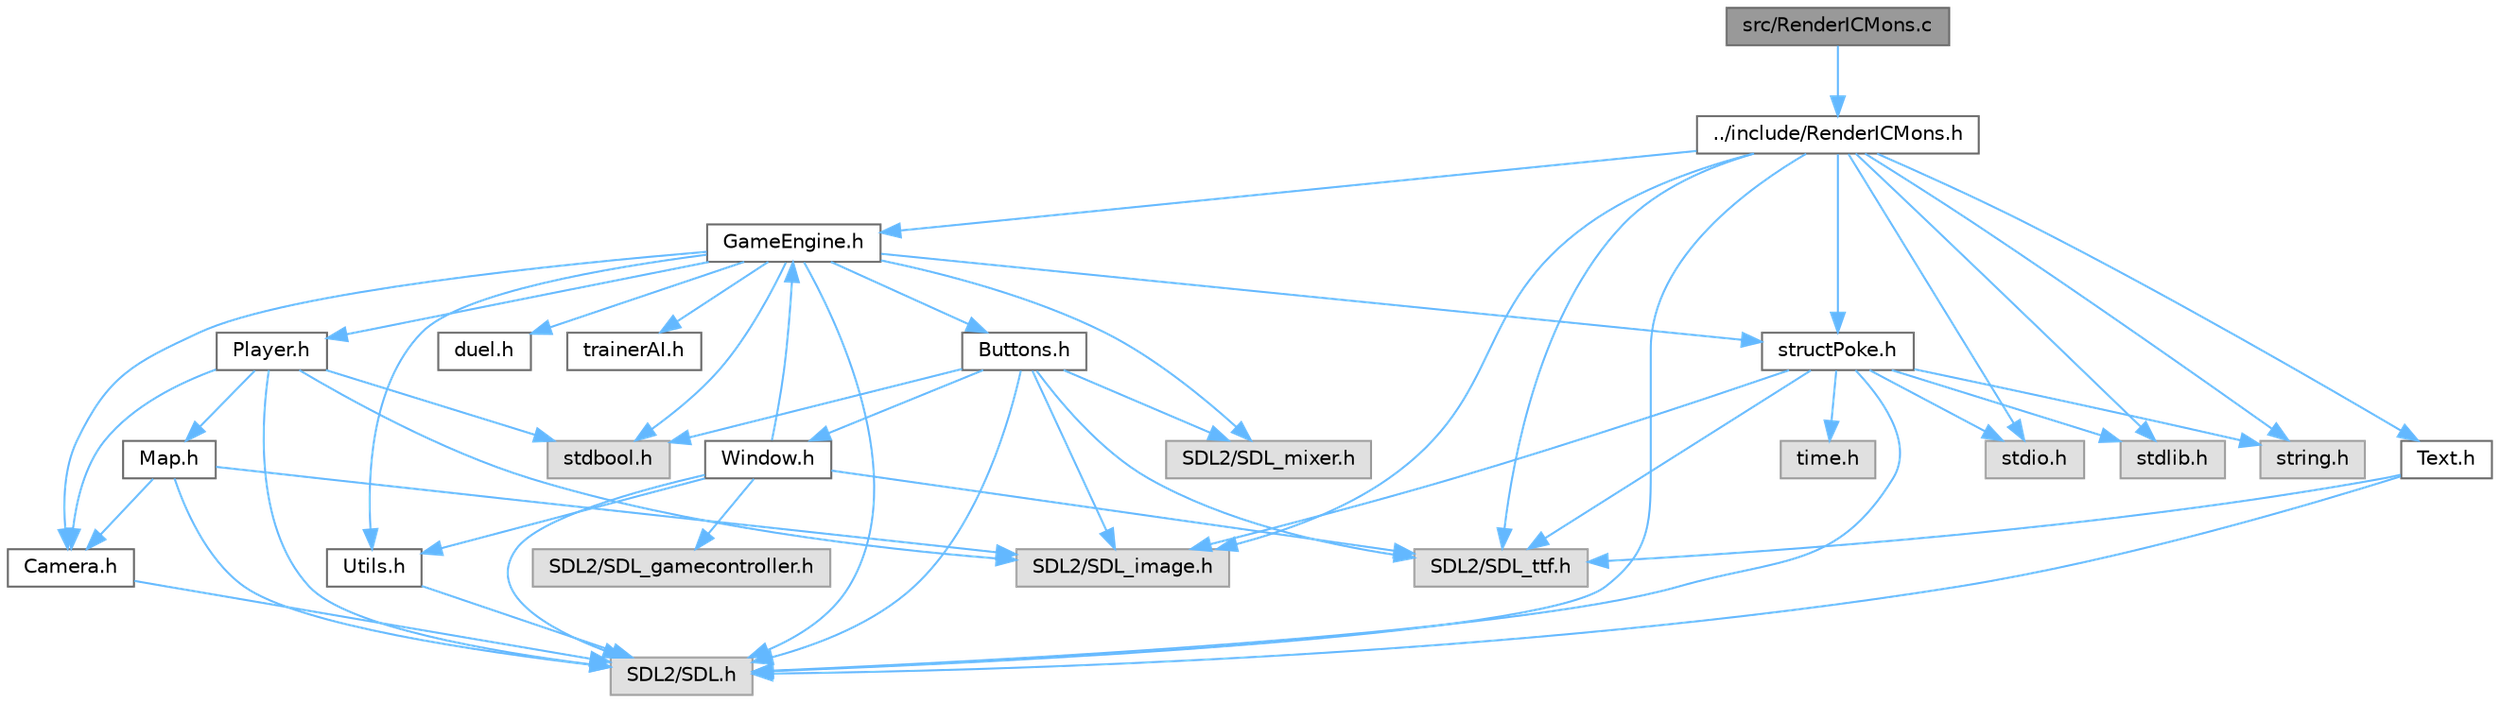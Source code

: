 digraph "src/RenderICMons.c"
{
 // LATEX_PDF_SIZE
  bgcolor="transparent";
  edge [fontname=Helvetica,fontsize=10,labelfontname=Helvetica,labelfontsize=10];
  node [fontname=Helvetica,fontsize=10,shape=box,height=0.2,width=0.4];
  Node1 [id="Node000001",label="src/RenderICMons.c",height=0.2,width=0.4,color="gray40", fillcolor="grey60", style="filled", fontcolor="black",tooltip=" "];
  Node1 -> Node2 [id="edge51_Node000001_Node000002",color="steelblue1",style="solid",tooltip=" "];
  Node2 [id="Node000002",label="../include/RenderICMons.h",height=0.2,width=0.4,color="grey40", fillcolor="white", style="filled",URL="$d2/d98/RenderICMons_8h.html",tooltip="Définition et gestion du rendu des ICMons."];
  Node2 -> Node3 [id="edge52_Node000002_Node000003",color="steelblue1",style="solid",tooltip=" "];
  Node3 [id="Node000003",label="SDL2/SDL.h",height=0.2,width=0.4,color="grey60", fillcolor="#E0E0E0", style="filled",tooltip=" "];
  Node2 -> Node4 [id="edge53_Node000002_Node000004",color="steelblue1",style="solid",tooltip=" "];
  Node4 [id="Node000004",label="SDL2/SDL_image.h",height=0.2,width=0.4,color="grey60", fillcolor="#E0E0E0", style="filled",tooltip=" "];
  Node2 -> Node5 [id="edge54_Node000002_Node000005",color="steelblue1",style="solid",tooltip=" "];
  Node5 [id="Node000005",label="SDL2/SDL_ttf.h",height=0.2,width=0.4,color="grey60", fillcolor="#E0E0E0", style="filled",tooltip=" "];
  Node2 -> Node6 [id="edge55_Node000002_Node000006",color="steelblue1",style="solid",tooltip=" "];
  Node6 [id="Node000006",label="stdio.h",height=0.2,width=0.4,color="grey60", fillcolor="#E0E0E0", style="filled",tooltip=" "];
  Node2 -> Node7 [id="edge56_Node000002_Node000007",color="steelblue1",style="solid",tooltip=" "];
  Node7 [id="Node000007",label="stdlib.h",height=0.2,width=0.4,color="grey60", fillcolor="#E0E0E0", style="filled",tooltip=" "];
  Node2 -> Node8 [id="edge57_Node000002_Node000008",color="steelblue1",style="solid",tooltip=" "];
  Node8 [id="Node000008",label="string.h",height=0.2,width=0.4,color="grey60", fillcolor="#E0E0E0", style="filled",tooltip=" "];
  Node2 -> Node9 [id="edge58_Node000002_Node000009",color="steelblue1",style="solid",tooltip=" "];
  Node9 [id="Node000009",label="GameEngine.h",height=0.2,width=0.4,color="grey40", fillcolor="white", style="filled",URL="$d7/d1f/GameEngine_8h.html",tooltip="Définition et gestion du moteur de jeu."];
  Node9 -> Node3 [id="edge59_Node000009_Node000003",color="steelblue1",style="solid",tooltip=" "];
  Node9 -> Node10 [id="edge60_Node000009_Node000010",color="steelblue1",style="solid",tooltip=" "];
  Node10 [id="Node000010",label="SDL2/SDL_mixer.h",height=0.2,width=0.4,color="grey60", fillcolor="#E0E0E0", style="filled",tooltip=" "];
  Node9 -> Node11 [id="edge61_Node000009_Node000011",color="steelblue1",style="solid",tooltip=" "];
  Node11 [id="Node000011",label="stdbool.h",height=0.2,width=0.4,color="grey60", fillcolor="#E0E0E0", style="filled",tooltip=" "];
  Node9 -> Node12 [id="edge62_Node000009_Node000012",color="steelblue1",style="solid",tooltip=" "];
  Node12 [id="Node000012",label="structPoke.h",height=0.2,width=0.4,color="grey40", fillcolor="white", style="filled",URL="$da/d71/structPoke_8h.html",tooltip=" "];
  Node12 -> Node6 [id="edge63_Node000012_Node000006",color="steelblue1",style="solid",tooltip=" "];
  Node12 -> Node7 [id="edge64_Node000012_Node000007",color="steelblue1",style="solid",tooltip=" "];
  Node12 -> Node13 [id="edge65_Node000012_Node000013",color="steelblue1",style="solid",tooltip=" "];
  Node13 [id="Node000013",label="time.h",height=0.2,width=0.4,color="grey60", fillcolor="#E0E0E0", style="filled",tooltip=" "];
  Node12 -> Node8 [id="edge66_Node000012_Node000008",color="steelblue1",style="solid",tooltip=" "];
  Node12 -> Node3 [id="edge67_Node000012_Node000003",color="steelblue1",style="solid",tooltip=" "];
  Node12 -> Node4 [id="edge68_Node000012_Node000004",color="steelblue1",style="solid",tooltip=" "];
  Node12 -> Node5 [id="edge69_Node000012_Node000005",color="steelblue1",style="solid",tooltip=" "];
  Node9 -> Node14 [id="edge70_Node000009_Node000014",color="steelblue1",style="solid",tooltip=" "];
  Node14 [id="Node000014",label="duel.h",height=0.2,width=0.4,color="grey40", fillcolor="white", style="filled",URL="$d6/d8e/duel_8h.html",tooltip="Gestion des duels dans le style de \"Pokémon\" : système de tour par tour avec 2 équipes opposées."];
  Node9 -> Node15 [id="edge71_Node000009_Node000015",color="steelblue1",style="solid",tooltip=" "];
  Node15 [id="Node000015",label="trainerAI.h",height=0.2,width=0.4,color="grey40", fillcolor="white", style="filled",URL="$df/d27/trainerAI_8h.html",tooltip=" "];
  Node9 -> Node16 [id="edge72_Node000009_Node000016",color="steelblue1",style="solid",tooltip=" "];
  Node16 [id="Node000016",label="Camera.h",height=0.2,width=0.4,color="grey40", fillcolor="white", style="filled",URL="$dd/de4/Camera_8h.html",tooltip="Gestion de la caméra pour le défilement de la vue du jeu."];
  Node16 -> Node3 [id="edge73_Node000016_Node000003",color="steelblue1",style="solid",tooltip=" "];
  Node9 -> Node17 [id="edge74_Node000009_Node000017",color="steelblue1",style="solid",tooltip=" "];
  Node17 [id="Node000017",label="Player.h",height=0.2,width=0.4,color="grey40", fillcolor="white", style="filled",URL="$da/dbf/Player_8h.html",tooltip=" "];
  Node17 -> Node3 [id="edge75_Node000017_Node000003",color="steelblue1",style="solid",tooltip=" "];
  Node17 -> Node4 [id="edge76_Node000017_Node000004",color="steelblue1",style="solid",tooltip=" "];
  Node17 -> Node18 [id="edge77_Node000017_Node000018",color="steelblue1",style="solid",tooltip=" "];
  Node18 [id="Node000018",label="Map.h",height=0.2,width=0.4,color="grey40", fillcolor="white", style="filled",URL="$df/d79/Map_8h.html",tooltip=" "];
  Node18 -> Node3 [id="edge78_Node000018_Node000003",color="steelblue1",style="solid",tooltip=" "];
  Node18 -> Node4 [id="edge79_Node000018_Node000004",color="steelblue1",style="solid",tooltip=" "];
  Node18 -> Node16 [id="edge80_Node000018_Node000016",color="steelblue1",style="solid",tooltip=" "];
  Node17 -> Node16 [id="edge81_Node000017_Node000016",color="steelblue1",style="solid",tooltip=" "];
  Node17 -> Node11 [id="edge82_Node000017_Node000011",color="steelblue1",style="solid",tooltip=" "];
  Node9 -> Node19 [id="edge83_Node000009_Node000019",color="steelblue1",style="solid",tooltip=" "];
  Node19 [id="Node000019",label="Utils.h",height=0.2,width=0.4,color="grey40", fillcolor="white", style="filled",URL="$d9/ded/Utils_8h.html",tooltip="Fonctions utilitaires pour l'application."];
  Node19 -> Node3 [id="edge84_Node000019_Node000003",color="steelblue1",style="solid",tooltip=" "];
  Node9 -> Node20 [id="edge85_Node000009_Node000020",color="steelblue1",style="solid",tooltip=" "];
  Node20 [id="Node000020",label="Buttons.h",height=0.2,width=0.4,color="grey40", fillcolor="white", style="filled",URL="$d3/d70/Buttons_8h.html",tooltip="Gestion des boutons et curseurs pour l'application."];
  Node20 -> Node3 [id="edge86_Node000020_Node000003",color="steelblue1",style="solid",tooltip=" "];
  Node20 -> Node4 [id="edge87_Node000020_Node000004",color="steelblue1",style="solid",tooltip=" "];
  Node20 -> Node5 [id="edge88_Node000020_Node000005",color="steelblue1",style="solid",tooltip=" "];
  Node20 -> Node10 [id="edge89_Node000020_Node000010",color="steelblue1",style="solid",tooltip=" "];
  Node20 -> Node11 [id="edge90_Node000020_Node000011",color="steelblue1",style="solid",tooltip=" "];
  Node20 -> Node21 [id="edge91_Node000020_Node000021",color="steelblue1",style="solid",tooltip=" "];
  Node21 [id="Node000021",label="Window.h",height=0.2,width=0.4,color="grey40", fillcolor="white", style="filled",URL="$d3/ded/Window_8h.html",tooltip="Définition et gestion de la fenêtre principale de l'application."];
  Node21 -> Node3 [id="edge92_Node000021_Node000003",color="steelblue1",style="solid",tooltip=" "];
  Node21 -> Node5 [id="edge93_Node000021_Node000005",color="steelblue1",style="solid",tooltip=" "];
  Node21 -> Node22 [id="edge94_Node000021_Node000022",color="steelblue1",style="solid",tooltip=" "];
  Node22 [id="Node000022",label="SDL2/SDL_gamecontroller.h",height=0.2,width=0.4,color="grey60", fillcolor="#E0E0E0", style="filled",tooltip=" "];
  Node21 -> Node9 [id="edge95_Node000021_Node000009",color="steelblue1",style="solid",tooltip=" "];
  Node21 -> Node19 [id="edge96_Node000021_Node000019",color="steelblue1",style="solid",tooltip=" "];
  Node2 -> Node23 [id="edge97_Node000002_Node000023",color="steelblue1",style="solid",tooltip=" "];
  Node23 [id="Node000023",label="Text.h",height=0.2,width=0.4,color="grey40", fillcolor="white", style="filled",URL="$d6/d35/Text_8h.html",tooltip="Définition et gestion des éléments de texte."];
  Node23 -> Node3 [id="edge98_Node000023_Node000003",color="steelblue1",style="solid",tooltip=" "];
  Node23 -> Node5 [id="edge99_Node000023_Node000005",color="steelblue1",style="solid",tooltip=" "];
  Node2 -> Node12 [id="edge100_Node000002_Node000012",color="steelblue1",style="solid",tooltip=" "];
}

